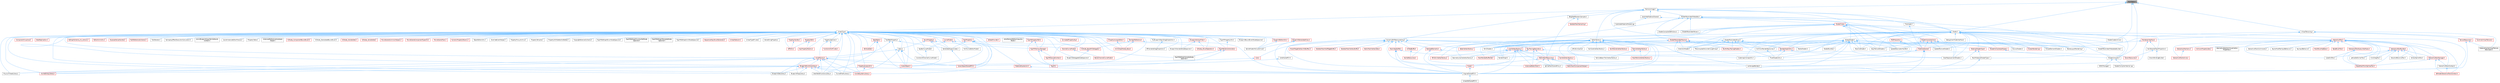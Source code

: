digraph "HashTable.h"
{
 // INTERACTIVE_SVG=YES
 // LATEX_PDF_SIZE
  bgcolor="transparent";
  edge [fontname=Helvetica,fontsize=10,labelfontname=Helvetica,labelfontsize=10];
  node [fontname=Helvetica,fontsize=10,shape=box,height=0.2,width=0.4];
  Node1 [id="Node000001",label="HashTable.h",height=0.2,width=0.4,color="gray40", fillcolor="grey60", style="filled", fontcolor="black",tooltip=" "];
  Node1 -> Node2 [id="edge1_Node000001_Node000002",dir="back",color="steelblue1",style="solid",tooltip=" "];
  Node2 [id="Node000002",label="MemoryImage.h",height=0.2,width=0.4,color="grey40", fillcolor="white", style="filled",URL="$d1/df7/MemoryImage_8h.html",tooltip=" "];
  Node2 -> Node3 [id="edge2_Node000002_Node000003",dir="back",color="steelblue1",style="solid",tooltip=" "];
  Node3 [id="Node000003",label="DynamicRHIResourceArray.h",height=0.2,width=0.4,color="grey40", fillcolor="white", style="filled",URL="$d7/d60/DynamicRHIResourceArray_8h.html",tooltip=" "];
  Node3 -> Node4 [id="edge3_Node000003_Node000004",dir="back",color="steelblue1",style="solid",tooltip=" "];
  Node4 [id="Node000004",label="BatchedElements.h",height=0.2,width=0.4,color="red", fillcolor="#FFF0F0", style="filled",URL="$d5/dde/BatchedElements_8h.html",tooltip=" "];
  Node4 -> Node6 [id="edge4_Node000004_Node000006",dir="back",color="steelblue1",style="solid",tooltip=" "];
  Node6 [id="Node000006",label="CubemapUnwrapUtils.h",height=0.2,width=0.4,color="grey40", fillcolor="white", style="filled",URL="$dd/d68/CubemapUnwrapUtils_8h.html",tooltip=" "];
  Node4 -> Node9 [id="edge5_Node000004_Node000009",dir="back",color="steelblue1",style="solid",tooltip=" "];
  Node9 [id="Node000009",label="EngineSharedPCH.h",height=0.2,width=0.4,color="grey40", fillcolor="white", style="filled",URL="$dc/dbb/EngineSharedPCH_8h.html",tooltip=" "];
  Node9 -> Node10 [id="edge6_Node000009_Node000010",dir="back",color="steelblue1",style="solid",tooltip=" "];
  Node10 [id="Node000010",label="UnrealEdSharedPCH.h",height=0.2,width=0.4,color="grey40", fillcolor="white", style="filled",URL="$d1/de6/UnrealEdSharedPCH_8h.html",tooltip=" "];
  Node3 -> Node164 [id="edge7_Node000003_Node000164",dir="back",color="steelblue1",style="solid",tooltip=" "];
  Node164 [id="Node000164",label="Core.h",height=0.2,width=0.4,color="red", fillcolor="#FFF0F0", style="filled",URL="$d6/dd7/Core_8h.html",tooltip=" "];
  Node164 -> Node165 [id="edge8_Node000164_Node000165",dir="back",color="steelblue1",style="solid",tooltip=" "];
  Node165 [id="Node000165",label="CoreUObject.h",height=0.2,width=0.4,color="red", fillcolor="#FFF0F0", style="filled",URL="$d0/ded/CoreUObject_8h.html",tooltip=" "];
  Node3 -> Node170 [id="edge9_Node000003_Node000170",dir="back",color="steelblue1",style="solid",tooltip=" "];
  Node170 [id="Node000170",label="CoreSharedPCH.h",height=0.2,width=0.4,color="grey40", fillcolor="white", style="filled",URL="$d8/de5/CoreSharedPCH_8h.html",tooltip=" "];
  Node170 -> Node171 [id="edge10_Node000170_Node000171",dir="back",color="steelblue1",style="solid",tooltip=" "];
  Node171 [id="Node000171",label="CoreUObjectSharedPCH.h",height=0.2,width=0.4,color="red", fillcolor="#FFF0F0", style="filled",URL="$de/d2f/CoreUObjectSharedPCH_8h.html",tooltip=" "];
  Node3 -> Node148 [id="edge11_Node000003_Node000148",dir="back",color="steelblue1",style="solid",tooltip=" "];
  Node148 [id="Node000148",label="Model.h",height=0.2,width=0.4,color="red", fillcolor="#FFF0F0", style="filled",URL="$dd/d63/Public_2Model_8h.html",tooltip=" "];
  Node148 -> Node9 [id="edge12_Node000148_Node000009",dir="back",color="steelblue1",style="solid",tooltip=" "];
  Node3 -> Node173 [id="edge13_Node000003_Node000173",dir="back",color="steelblue1",style="solid",tooltip=" "];
  Node173 [id="Node000173",label="MorphTargetVertexInfoBuffers.h",height=0.2,width=0.4,color="red", fillcolor="#FFF0F0", style="filled",URL="$d5/d15/MorphTargetVertexInfoBuffers_8h.html",tooltip=" "];
  Node3 -> Node179 [id="edge14_Node000003_Node000179",dir="back",color="steelblue1",style="solid",tooltip=" "];
  Node179 [id="Node000179",label="PrecomputedVolumetricLightmap.h",height=0.2,width=0.4,color="grey40", fillcolor="white", style="filled",URL="$d8/d75/PrecomputedVolumetricLightmap_8h.html",tooltip=" "];
  Node3 -> Node180 [id="edge15_Node000003_Node000180",dir="back",color="steelblue1",style="solid",tooltip=" "];
  Node180 [id="Node000180",label="RawIndexBuffer.h",height=0.2,width=0.4,color="red", fillcolor="#FFF0F0", style="filled",URL="$d2/d1c/RawIndexBuffer_8h.html",tooltip=" "];
  Node180 -> Node9 [id="edge16_Node000180_Node000009",dir="back",color="steelblue1",style="solid",tooltip=" "];
  Node180 -> Node148 [id="edge17_Node000180_Node000148",dir="back",color="steelblue1",style="solid",tooltip=" "];
  Node180 -> Node62 [id="edge18_Node000180_Node000062",dir="back",color="steelblue1",style="solid",tooltip=" "];
  Node62 [id="Node000062",label="StaticMeshResources.h",height=0.2,width=0.4,color="red", fillcolor="#FFF0F0", style="filled",URL="$d0/db7/StaticMeshResources_8h.html",tooltip=" "];
  Node62 -> Node42 [id="edge19_Node000062_Node000042",dir="back",color="steelblue1",style="solid",tooltip=" "];
  Node42 [id="Node000042",label="InstancedStaticMesh.h",height=0.2,width=0.4,color="red", fillcolor="#FFF0F0", style="filled",URL="$dd/d89/InstancedStaticMesh_8h.html",tooltip=" "];
  Node62 -> Node40 [id="edge20_Node000062_Node000040",dir="back",color="steelblue1",style="solid",tooltip=" "];
  Node40 [id="Node000040",label="LandscapeRender.h",height=0.2,width=0.4,color="grey40", fillcolor="white", style="filled",URL="$df/d67/LandscapeRender_8h.html",tooltip=" "];
  Node62 -> Node148 [id="edge21_Node000062_Node000148",dir="back",color="steelblue1",style="solid",tooltip=" "];
  Node62 -> Node53 [id="edge22_Node000062_Node000053",dir="back",color="steelblue1",style="solid",tooltip=" "];
  Node53 [id="Node000053",label="SplineMeshSceneProxy.h",height=0.2,width=0.4,color="grey40", fillcolor="white", style="filled",URL="$dd/dcb/SplineMeshSceneProxy_8h.html",tooltip=" "];
  Node62 -> Node52 [id="edge23_Node000062_Node000052",dir="back",color="steelblue1",style="solid",tooltip=" "];
  Node52 [id="Node000052",label="StaticMeshComponentHelper.h",height=0.2,width=0.4,color="red", fillcolor="#FFF0F0", style="filled",URL="$dc/dc1/StaticMeshComponentHelper_8h.html",tooltip=" "];
  Node3 -> Node191 [id="edge24_Node000003_Node000191",dir="back",color="steelblue1",style="solid",tooltip=" "];
  Node191 [id="Node000191",label="RayTracingGeometry.h",height=0.2,width=0.4,color="red", fillcolor="#FFF0F0", style="filled",URL="$d6/d83/RayTracingGeometry_8h.html",tooltip=" "];
  Node191 -> Node192 [id="edge25_Node000191_Node000192",dir="back",color="steelblue1",style="solid",tooltip=" "];
  Node192 [id="Node000192",label="GroomResources.h",height=0.2,width=0.4,color="red", fillcolor="#FFF0F0", style="filled",URL="$d0/d70/GroomResources_8h.html",tooltip=" "];
  Node191 -> Node42 [id="edge26_Node000191_Node000042",dir="back",color="steelblue1",style="solid",tooltip=" "];
  Node191 -> Node79 [id="edge27_Node000191_Node000079",dir="back",color="steelblue1",style="solid",tooltip=" "];
  Node79 [id="Node000079",label="MeshRenderBufferSet.h",height=0.2,width=0.4,color="red", fillcolor="#FFF0F0", style="filled",URL="$de/dc2/MeshRenderBufferSet_8h.html",tooltip=" "];
  Node191 -> Node62 [id="edge28_Node000191_Node000062",dir="back",color="steelblue1",style="solid",tooltip=" "];
  Node3 -> Node201 [id="edge29_Node000003_Node000201",dir="back",color="steelblue1",style="solid",tooltip=" "];
  Node201 [id="Node000201",label="SkeletalMeshHalfEdgeBuffer.h",height=0.2,width=0.4,color="red", fillcolor="#FFF0F0", style="filled",URL="$d8/df4/SkeletalMeshHalfEdgeBuffer_8h.html",tooltip=" "];
  Node3 -> Node202 [id="edge30_Node000003_Node000202",dir="back",color="steelblue1",style="solid",tooltip=" "];
  Node202 [id="Node000202",label="SkeletalMeshVertexBuffer.h",height=0.2,width=0.4,color="red", fillcolor="#FFF0F0", style="filled",URL="$d1/d09/SkeletalMeshVertexBuffer_8h.html",tooltip=" "];
  Node3 -> Node62 [id="edge31_Node000003_Node000062",dir="back",color="steelblue1",style="solid",tooltip=" "];
  Node3 -> Node205 [id="edge32_Node000003_Node000205",dir="back",color="steelblue1",style="solid",tooltip=" "];
  Node205 [id="Node000205",label="StaticMeshVertexData.h",height=0.2,width=0.4,color="red", fillcolor="#FFF0F0", style="filled",URL="$d0/d60/StaticMeshVertexData_8h.html",tooltip=" "];
  Node3 -> Node214 [id="edge33_Node000003_Node000214",dir="back",color="steelblue1",style="solid",tooltip=" "];
  Node214 [id="Node000214",label="UnifiedBuffer.h",height=0.2,width=0.4,color="red", fillcolor="#FFF0F0", style="filled",URL="$d3/d39/UnifiedBuffer_8h.html",tooltip=" "];
  Node214 -> Node49 [id="edge34_Node000214_Node000049",dir="back",color="steelblue1",style="solid",tooltip=" "];
  Node49 [id="Node000049",label="NaniteResources.h",height=0.2,width=0.4,color="red", fillcolor="#FFF0F0", style="filled",URL="$d7/d8b/NaniteResources_8h.html",tooltip=" "];
  Node3 -> Node215 [id="edge35_Node000003_Node000215",dir="back",color="steelblue1",style="solid",tooltip=" "];
  Node215 [id="Node000215",label="WaterVertexFactory.h",height=0.2,width=0.4,color="red", fillcolor="#FFF0F0", style="filled",URL="$da/da0/WaterVertexFactory_8h.html",tooltip=" "];
  Node2 -> Node216 [id="edge36_Node000002_Node000216",dir="back",color="steelblue1",style="solid",tooltip=" "];
  Node216 [id="Node000216",label="GlobalShader.h",height=0.2,width=0.4,color="grey40", fillcolor="white", style="filled",URL="$db/de3/GlobalShader_8h.html",tooltip=" "];
  Node216 -> Node217 [id="edge37_Node000216_Node000217",dir="back",color="steelblue1",style="solid",tooltip=" "];
  Node217 [id="Node000217",label="BinkShaders.h",height=0.2,width=0.4,color="grey40", fillcolor="white", style="filled",URL="$d8/d97/BinkShaders_8h.html",tooltip=" "];
  Node216 -> Node218 [id="edge38_Node000216_Node000218",dir="back",color="steelblue1",style="solid",tooltip=" "];
  Node218 [id="Node000218",label="BuiltInRayTracingShaders.h",height=0.2,width=0.4,color="red", fillcolor="#FFF0F0", style="filled",URL="$d4/d9b/BuiltInRayTracingShaders_8h.html",tooltip=" "];
  Node216 -> Node220 [id="edge39_Node000216_Node000220",dir="back",color="steelblue1",style="solid",tooltip=" "];
  Node220 [id="Node000220",label="ClearReplacementShaders.h",height=0.2,width=0.4,color="grey40", fillcolor="white", style="filled",URL="$d9/d4e/ClearReplacementShaders_8h.html",tooltip=" "];
  Node216 -> Node221 [id="edge40_Node000216_Node000221",dir="back",color="steelblue1",style="solid",tooltip=" "];
  Node221 [id="Node000221",label="CommonRenderResources.h",height=0.2,width=0.4,color="grey40", fillcolor="white", style="filled",URL="$d3/d27/CommonRenderResources_8h.html",tooltip=" "];
  Node221 -> Node222 [id="edge41_Node000221_Node000222",dir="back",color="steelblue1",style="solid",tooltip=" "];
  Node222 [id="Node000222",label="PixelShaderUtils.h",height=0.2,width=0.4,color="grey40", fillcolor="white", style="filled",URL="$d1/dc7/PixelShaderUtils_8h.html",tooltip=" "];
  Node216 -> Node223 [id="edge42_Node000216_Node000223",dir="back",color="steelblue1",style="solid",tooltip=" "];
  Node223 [id="Node000223",label="CopyTextureShaders.h",height=0.2,width=0.4,color="grey40", fillcolor="white", style="filled",URL="$dc/d7f/CopyTextureShaders_8h.html",tooltip=" "];
  Node216 -> Node6 [id="edge43_Node000216_Node000006",dir="back",color="steelblue1",style="solid",tooltip=" "];
  Node216 -> Node9 [id="edge44_Node000216_Node000009",dir="back",color="steelblue1",style="solid",tooltip=" "];
  Node216 -> Node224 [id="edge45_Node000216_Node000224",dir="back",color="steelblue1",style="solid",tooltip=" "];
  Node224 [id="Node000224",label="MaterialShaderType.h",height=0.2,width=0.4,color="red", fillcolor="#FFF0F0", style="filled",URL="$d9/d8e/MaterialShaderType_8h.html",tooltip=" "];
  Node224 -> Node9 [id="edge46_Node000224_Node000009",dir="back",color="steelblue1",style="solid",tooltip=" "];
  Node224 -> Node225 [id="edge47_Node000224_Node000225",dir="back",color="steelblue1",style="solid",tooltip=" "];
  Node225 [id="Node000225",label="MeshMaterialShaderType.h",height=0.2,width=0.4,color="grey40", fillcolor="white", style="filled",URL="$d1/d45/MeshMaterialShaderType_8h.html",tooltip=" "];
  Node225 -> Node9 [id="edge48_Node000225_Node000009",dir="back",color="steelblue1",style="solid",tooltip=" "];
  Node216 -> Node226 [id="edge49_Node000216_Node000226",dir="back",color="steelblue1",style="solid",tooltip=" "];
  Node226 [id="Node000226",label="MediaShaders.h",height=0.2,width=0.4,color="grey40", fillcolor="white", style="filled",URL="$de/dcb/MediaShaders_8h.html",tooltip=" "];
  Node216 -> Node227 [id="edge50_Node000216_Node000227",dir="back",color="steelblue1",style="solid",tooltip=" "];
  Node227 [id="Node000227",label="OculusShaders.h",height=0.2,width=0.4,color="grey40", fillcolor="white", style="filled",URL="$d5/d66/OculusShaders_8h.html",tooltip=" "];
  Node216 -> Node228 [id="edge51_Node000216_Node000228",dir="back",color="steelblue1",style="solid",tooltip=" "];
  Node228 [id="Node000228",label="OneColorShader.h",height=0.2,width=0.4,color="grey40", fillcolor="white", style="filled",URL="$dc/d2c/OneColorShader_8h.html",tooltip=" "];
  Node216 -> Node222 [id="edge52_Node000216_Node000222",dir="back",color="steelblue1",style="solid",tooltip=" "];
  Node216 -> Node179 [id="edge53_Node000216_Node000179",dir="back",color="steelblue1",style="solid",tooltip=" "];
  Node216 -> Node229 [id="edge54_Node000216_Node000229",dir="back",color="steelblue1",style="solid",tooltip=" "];
  Node229 [id="Node000229",label="ResolveShader.h",height=0.2,width=0.4,color="grey40", fillcolor="white", style="filled",URL="$d0/d1c/ResolveShader_8h.html",tooltip=" "];
  Node216 -> Node230 [id="edge55_Node000216_Node000230",dir="back",color="steelblue1",style="solid",tooltip=" "];
  Node230 [id="Node000230",label="ScreenRendering.h",height=0.2,width=0.4,color="red", fillcolor="#FFF0F0", style="filled",URL="$d8/d7a/ScreenRendering_8h.html",tooltip=" "];
  Node216 -> Node232 [id="edge56_Node000216_Node000232",dir="back",color="steelblue1",style="solid",tooltip=" "];
  Node232 [id="Node000232",label="ShaderBundles.h",height=0.2,width=0.4,color="grey40", fillcolor="white", style="filled",URL="$d9/d8b/ShaderBundles_8h.html",tooltip=" "];
  Node216 -> Node233 [id="edge57_Node000216_Node000233",dir="back",color="steelblue1",style="solid",tooltip=" "];
  Node233 [id="Node000233",label="SimpleElementShaders.h",height=0.2,width=0.4,color="grey40", fillcolor="white", style="filled",URL="$d3/df4/SimpleElementShaders_8h.html",tooltip=" "];
  Node216 -> Node234 [id="edge58_Node000216_Node000234",dir="back",color="steelblue1",style="solid",tooltip=" "];
  Node234 [id="Node000234",label="StereoLayerRendering.h",height=0.2,width=0.4,color="grey40", fillcolor="white", style="filled",URL="$d9/dee/StereoLayerRendering_8h.html",tooltip=" "];
  Node216 -> Node235 [id="edge59_Node000216_Node000235",dir="back",color="steelblue1",style="solid",tooltip=" "];
  Node235 [id="Node000235",label="UpdateDescriptorHandle.h",height=0.2,width=0.4,color="grey40", fillcolor="white", style="filled",URL="$d4/dfc/UpdateDescriptorHandle_8h.html",tooltip=" "];
  Node216 -> Node236 [id="edge60_Node000216_Node000236",dir="back",color="steelblue1",style="solid",tooltip=" "];
  Node236 [id="Node000236",label="UpdateTextureShaders.h",height=0.2,width=0.4,color="grey40", fillcolor="white", style="filled",URL="$d6/d1e/UpdateTextureShaders_8h.html",tooltip=" "];
  Node2 -> Node237 [id="edge61_Node000002_Node000237",dir="back",color="steelblue1",style="solid",tooltip=" "];
  Node237 [id="Node000237",label="Preshader.h",height=0.2,width=0.4,color="grey40", fillcolor="white", style="filled",URL="$d3/d3d/Preshader_8h.html",tooltip=" "];
  Node237 -> Node238 [id="edge62_Node000237_Node000238",dir="back",color="steelblue1",style="solid",tooltip=" "];
  Node238 [id="Node000238",label="MaterialShared.h",height=0.2,width=0.4,color="red", fillcolor="#FFF0F0", style="filled",URL="$d7/d0b/MaterialShared_8h.html",tooltip=" "];
  Node238 -> Node9 [id="edge63_Node000238_Node000009",dir="back",color="steelblue1",style="solid",tooltip=" "];
  Node238 -> Node42 [id="edge64_Node000238_Node000042",dir="back",color="steelblue1",style="solid",tooltip=" "];
  Node238 -> Node40 [id="edge65_Node000238_Node000040",dir="back",color="steelblue1",style="solid",tooltip=" "];
  Node2 -> Node246 [id="edge66_Node000002_Node000246",dir="back",color="steelblue1",style="solid",tooltip=" "];
  Node246 [id="Node000246",label="Shader.h",height=0.2,width=0.4,color="grey40", fillcolor="white", style="filled",URL="$d2/dac/Shader_8h.html",tooltip=" "];
  Node246 -> Node217 [id="edge67_Node000246_Node000217",dir="back",color="steelblue1",style="solid",tooltip=" "];
  Node246 -> Node220 [id="edge68_Node000246_Node000220",dir="back",color="steelblue1",style="solid",tooltip=" "];
  Node246 -> Node221 [id="edge69_Node000246_Node000221",dir="back",color="steelblue1",style="solid",tooltip=" "];
  Node246 -> Node223 [id="edge70_Node000246_Node000223",dir="back",color="steelblue1",style="solid",tooltip=" "];
  Node246 -> Node6 [id="edge71_Node000246_Node000006",dir="back",color="steelblue1",style="solid",tooltip=" "];
  Node246 -> Node247 [id="edge72_Node000246_Node000247",dir="back",color="steelblue1",style="solid",tooltip=" "];
  Node247 [id="Node000247",label="DebugViewModeInterface.h",height=0.2,width=0.4,color="grey40", fillcolor="white", style="filled",URL="$d9/dfb/DebugViewModeInterface_8h.html",tooltip=" "];
  Node246 -> Node9 [id="edge73_Node000246_Node000009",dir="back",color="steelblue1",style="solid",tooltip=" "];
  Node246 -> Node216 [id="edge74_Node000246_Node000216",dir="back",color="steelblue1",style="solid",tooltip=" "];
  Node246 -> Node248 [id="edge75_Node000246_Node000248",dir="back",color="steelblue1",style="solid",tooltip=" "];
  Node248 [id="Node000248",label="HairStrandsMeshProjection.h",height=0.2,width=0.4,color="grey40", fillcolor="white", style="filled",URL="$d9/d55/HairStrandsMeshProjection_8h.html",tooltip=" "];
  Node248 -> Node154 [id="edge76_Node000248_Node000154",dir="back",color="steelblue1",style="solid",tooltip=" "];
  Node154 [id="Node000154",label="GroomBindingBuilder.h",height=0.2,width=0.4,color="grey40", fillcolor="white", style="filled",URL="$d2/d2f/GroomBindingBuilder_8h.html",tooltip=" "];
  Node248 -> Node192 [id="edge77_Node000248_Node000192",dir="back",color="steelblue1",style="solid",tooltip=" "];
  Node246 -> Node249 [id="edge78_Node000246_Node000249",dir="back",color="steelblue1",style="solid",tooltip=" "];
  Node249 [id="Node000249",label="InteractiveTool.h",height=0.2,width=0.4,color="red", fillcolor="#FFF0F0", style="filled",URL="$d5/d55/InteractiveTool_8h.html",tooltip=" "];
  Node249 -> Node250 [id="edge79_Node000249_Node000250",dir="back",color="steelblue1",style="solid",tooltip=" "];
  Node250 [id="Node000250",label="BaseBrushTool.h",height=0.2,width=0.4,color="red", fillcolor="#FFF0F0", style="filled",URL="$d9/d0b/BaseBrushTool_8h.html",tooltip=" "];
  Node249 -> Node108 [id="edge80_Node000249_Node000108",dir="back",color="steelblue1",style="solid",tooltip=" "];
  Node108 [id="Node000108",label="BaseMeshFromSplinesTool.h",height=0.2,width=0.4,color="red", fillcolor="#FFF0F0", style="filled",URL="$da/d31/BaseMeshFromSplinesTool_8h.html",tooltip=" "];
  Node249 -> Node254 [id="edge81_Node000249_Node000254",dir="back",color="steelblue1",style="solid",tooltip=" "];
  Node254 [id="Node000254",label="ClickDragTool.h",height=0.2,width=0.4,color="grey40", fillcolor="white", style="filled",URL="$da/d12/ClickDragTool_8h.html",tooltip=" "];
  Node249 -> Node255 [id="edge82_Node000249_Node000255",dir="back",color="steelblue1",style="solid",tooltip=" "];
  Node255 [id="Node000255",label="CollisionPropertySets.h",height=0.2,width=0.4,color="red", fillcolor="#FFF0F0", style="filled",URL="$df/dda/CollisionPropertySets_8h.html",tooltip=" "];
  Node249 -> Node259 [id="edge83_Node000249_Node000259",dir="back",color="steelblue1",style="solid",tooltip=" "];
  Node259 [id="Node000259",label="CubeGridTool.h",height=0.2,width=0.4,color="grey40", fillcolor="white", style="filled",URL="$d3/d38/CubeGridTool_8h.html",tooltip=" "];
  Node249 -> Node115 [id="edge84_Node000249_Node000115",dir="back",color="steelblue1",style="solid",tooltip=" "];
  Node115 [id="Node000115",label="DrawAndRevolveTool.h",height=0.2,width=0.4,color="grey40", fillcolor="white", style="filled",URL="$d8/d06/DrawAndRevolveTool_8h.html",tooltip=" "];
  Node249 -> Node260 [id="edge85_Node000249_Node000260",dir="back",color="steelblue1",style="solid",tooltip=" "];
  Node260 [id="Node000260",label="EdModeInteractiveToolsContext.h",height=0.2,width=0.4,color="red", fillcolor="#FFF0F0", style="filled",URL="$d7/da4/EdModeInteractiveToolsContext_8h.html",tooltip=" "];
  Node249 -> Node117 [id="edge86_Node000249_Node000117",dir="back",color="steelblue1",style="solid",tooltip=" "];
  Node117 [id="Node000117",label="ExtractSplineTool.h",height=0.2,width=0.4,color="grey40", fillcolor="white", style="filled",URL="$d3/d4d/ExtractSplineTool_8h.html",tooltip=" "];
  Node249 -> Node261 [id="edge87_Node000249_Node000261",dir="back",color="steelblue1",style="solid",tooltip=" "];
  Node261 [id="Node000261",label="GeometrySelectionVisualization\lProperties.h",height=0.2,width=0.4,color="grey40", fillcolor="white", style="filled",URL="$d0/d90/GeometrySelectionVisualizationProperties_8h.html",tooltip=" "];
  Node249 -> Node262 [id="edge88_Node000249_Node000262",dir="back",color="steelblue1",style="solid",tooltip=" "];
  Node262 [id="Node000262",label="InteractionMechanic.h",height=0.2,width=0.4,color="red", fillcolor="#FFF0F0", style="filled",URL="$df/d30/InteractionMechanic_8h.html",tooltip=" "];
  Node262 -> Node269 [id="edge89_Node000262_Node000269",dir="back",color="steelblue1",style="solid",tooltip=" "];
  Node269 [id="Node000269",label="InteractiveToolActivity.h",height=0.2,width=0.4,color="red", fillcolor="#FFF0F0", style="filled",URL="$da/de4/InteractiveToolActivity_8h.html",tooltip=" "];
  Node249 -> Node269 [id="edge90_Node000249_Node000269",dir="back",color="steelblue1",style="solid",tooltip=" "];
  Node249 -> Node285 [id="edge91_Node000249_Node000285",dir="back",color="steelblue1",style="solid",tooltip=" "];
  Node285 [id="Node000285",label="InteractiveToolBuilder.h",height=0.2,width=0.4,color="red", fillcolor="#FFF0F0", style="filled",URL="$d1/d03/InteractiveToolBuilder_8h.html",tooltip=" "];
  Node285 -> Node108 [id="edge92_Node000285_Node000108",dir="back",color="steelblue1",style="solid",tooltip=" "];
  Node285 -> Node254 [id="edge93_Node000285_Node000254",dir="back",color="steelblue1",style="solid",tooltip=" "];
  Node285 -> Node259 [id="edge94_Node000285_Node000259",dir="back",color="steelblue1",style="solid",tooltip=" "];
  Node285 -> Node115 [id="edge95_Node000285_Node000115",dir="back",color="steelblue1",style="solid",tooltip=" "];
  Node285 -> Node117 [id="edge96_Node000285_Node000117",dir="back",color="steelblue1",style="solid",tooltip=" "];
  Node285 -> Node292 [id="edge97_Node000285_Node000292",dir="back",color="steelblue1",style="solid",tooltip=" "];
  Node292 [id="Node000292",label="InteractiveToolManager.h",height=0.2,width=0.4,color="red", fillcolor="#FFF0F0", style="filled",URL="$d0/d23/InteractiveToolManager_8h.html",tooltip=" "];
  Node292 -> Node108 [id="edge98_Node000292_Node000108",dir="back",color="steelblue1",style="solid",tooltip=" "];
  Node292 -> Node260 [id="edge99_Node000292_Node000260",dir="back",color="steelblue1",style="solid",tooltip=" "];
  Node292 -> Node293 [id="edge100_Node000292_Node000293",dir="back",color="steelblue1",style="solid",tooltip=" "];
  Node293 [id="Node000293",label="InteractiveToolsContext.h",height=0.2,width=0.4,color="grey40", fillcolor="white", style="filled",URL="$d2/dfe/InteractiveToolsContext_8h.html",tooltip=" "];
  Node293 -> Node260 [id="edge101_Node000293_Node000260",dir="back",color="steelblue1",style="solid",tooltip=" "];
  Node285 -> Node318 [id="edge102_Node000285_Node000318",dir="back",color="steelblue1",style="solid",tooltip=" "];
  Node318 [id="Node000318",label="LatticeDeformerTool.h",height=0.2,width=0.4,color="grey40", fillcolor="white", style="filled",URL="$db/d83/LatticeDeformerTool_8h.html",tooltip=" "];
  Node249 -> Node292 [id="edge103_Node000249_Node000292",dir="back",color="steelblue1",style="solid",tooltip=" "];
  Node249 -> Node341 [id="edge104_Node000249_Node000341",dir="back",color="steelblue1",style="solid",tooltip=" "];
  Node341 [id="Node000341",label="InteractiveToolQueryInterfaces.h",height=0.2,width=0.4,color="red", fillcolor="#FFF0F0", style="filled",URL="$d9/d32/InteractiveToolQueryInterfaces_8h.html",tooltip=" "];
  Node341 -> Node108 [id="edge105_Node000341_Node000108",dir="back",color="steelblue1",style="solid",tooltip=" "];
  Node341 -> Node259 [id="edge106_Node000341_Node000259",dir="back",color="steelblue1",style="solid",tooltip=" "];
  Node249 -> Node345 [id="edge107_Node000249_Node000345",dir="back",color="steelblue1",style="solid",tooltip=" "];
  Node345 [id="Node000345",label="InteractiveToolsCommands.h",height=0.2,width=0.4,color="grey40", fillcolor="white", style="filled",URL="$d5/d5e/InteractiveToolsCommands_8h.html",tooltip=" "];
  Node249 -> Node293 [id="edge108_Node000249_Node000293",dir="back",color="steelblue1",style="solid",tooltip=" "];
  Node249 -> Node346 [id="edge109_Node000249_Node000346",dir="back",color="steelblue1",style="solid",tooltip=" "];
  Node346 [id="Node000346",label="KeyAsModifierInputBehavior.h",height=0.2,width=0.4,color="grey40", fillcolor="white", style="filled",URL="$dc/d35/KeyAsModifierInputBehavior_8h.html",tooltip=" "];
  Node249 -> Node347 [id="edge110_Node000249_Node000347",dir="back",color="steelblue1",style="solid",tooltip=" "];
  Node347 [id="Node000347",label="KeyInputBehavior.h",height=0.2,width=0.4,color="grey40", fillcolor="white", style="filled",URL="$d2/dab/KeyInputBehavior_8h.html",tooltip=" "];
  Node249 -> Node318 [id="edge111_Node000249_Node000318",dir="back",color="steelblue1",style="solid",tooltip=" "];
  Node249 -> Node348 [id="edge112_Node000249_Node000348",dir="back",color="steelblue1",style="solid",tooltip=" "];
  Node348 [id="Node000348",label="MeshBrushOpBase.h",height=0.2,width=0.4,color="red", fillcolor="#FFF0F0", style="filled",URL="$d7/dea/MeshBrushOpBase_8h.html",tooltip=" "];
  Node246 -> Node224 [id="edge113_Node000246_Node000224",dir="back",color="steelblue1",style="solid",tooltip=" "];
  Node246 -> Node238 [id="edge114_Node000246_Node000238",dir="back",color="steelblue1",style="solid",tooltip=" "];
  Node246 -> Node225 [id="edge115_Node000246_Node000225",dir="back",color="steelblue1",style="solid",tooltip=" "];
  Node246 -> Node227 [id="edge116_Node000246_Node000227",dir="back",color="steelblue1",style="solid",tooltip=" "];
  Node246 -> Node228 [id="edge117_Node000246_Node000228",dir="back",color="steelblue1",style="solid",tooltip=" "];
  Node246 -> Node374 [id="edge118_Node000246_Node000374",dir="back",color="steelblue1",style="solid",tooltip=" "];
  Node374 [id="Node000374",label="PSOPrecache.h",height=0.2,width=0.4,color="red", fillcolor="#FFF0F0", style="filled",URL="$d5/d11/PSOPrecache_8h.html",tooltip=" "];
  Node374 -> Node238 [id="edge119_Node000374_Node000238",dir="back",color="steelblue1",style="solid",tooltip=" "];
  Node374 -> Node52 [id="edge120_Node000374_Node000052",dir="back",color="steelblue1",style="solid",tooltip=" "];
  Node246 -> Node222 [id="edge121_Node000246_Node000222",dir="back",color="steelblue1",style="solid",tooltip=" "];
  Node246 -> Node488 [id="edge122_Node000246_Node000488",dir="back",color="steelblue1",style="solid",tooltip=" "];
  Node488 [id="Node000488",label="RenderGraphUtils.h",height=0.2,width=0.4,color="red", fillcolor="#FFF0F0", style="filled",URL="$d6/d45/RenderGraphUtils_8h.html",tooltip=" "];
  Node488 -> Node220 [id="edge123_Node000488_Node000220",dir="back",color="steelblue1",style="solid",tooltip=" "];
  Node488 -> Node222 [id="edge124_Node000488_Node000222",dir="back",color="steelblue1",style="solid",tooltip=" "];
  Node488 -> Node508 [id="edge125_Node000488_Node000508",dir="back",color="steelblue1",style="solid",tooltip=" "];
  Node508 [id="Node000508",label="RenderGraph.h",height=0.2,width=0.4,color="grey40", fillcolor="white", style="filled",URL="$d7/dd9/RenderGraph_8h.html",tooltip=" "];
  Node246 -> Node229 [id="edge126_Node000246_Node000229",dir="back",color="steelblue1",style="solid",tooltip=" "];
  Node246 -> Node230 [id="edge127_Node000246_Node000230",dir="back",color="steelblue1",style="solid",tooltip=" "];
  Node246 -> Node509 [id="edge128_Node000246_Node000509",dir="back",color="steelblue1",style="solid",tooltip=" "];
  Node509 [id="Node000509",label="ShaderCodeArchive.h",height=0.2,width=0.4,color="grey40", fillcolor="white", style="filled",URL="$d4/dfd/ShaderCodeArchive_8h.html",tooltip=" "];
  Node246 -> Node510 [id="edge129_Node000246_Node000510",dir="back",color="steelblue1",style="solid",tooltip=" "];
  Node510 [id="Node000510",label="ShaderCompiler.h",height=0.2,width=0.4,color="grey40", fillcolor="white", style="filled",URL="$d4/de9/ShaderCompiler_8h.html",tooltip=" "];
  Node510 -> Node511 [id="edge130_Node000510_Node000511",dir="back",color="steelblue1",style="solid",tooltip=" "];
  Node511 [id="Node000511",label="ODSCManager.h",height=0.2,width=0.4,color="grey40", fillcolor="white", style="filled",URL="$d9/d08/ODSCManager_8h.html",tooltip=" "];
  Node510 -> Node512 [id="edge131_Node000510_Node000512",dir="back",color="steelblue1",style="solid",tooltip=" "];
  Node512 [id="Node000512",label="ShaderCompilerInternal.cpp",height=0.2,width=0.4,color="grey40", fillcolor="white", style="filled",URL="$db/dce/ShaderCompilerInternal_8cpp.html",tooltip=" "];
  Node246 -> Node513 [id="edge132_Node000246_Node000513",dir="back",color="steelblue1",style="solid",tooltip=" "];
  Node513 [id="Node000513",label="ShaderCompilerJobTypes.h",height=0.2,width=0.4,color="red", fillcolor="#FFF0F0", style="filled",URL="$d4/df1/ShaderCompilerJobTypes_8h.html",tooltip=" "];
  Node513 -> Node510 [id="edge133_Node000513_Node000510",dir="back",color="steelblue1",style="solid",tooltip=" "];
  Node246 -> Node516 [id="edge134_Node000246_Node000516",dir="back",color="steelblue1",style="solid",tooltip=" "];
  Node516 [id="Node000516",label="ShaderParameterStruct.h",height=0.2,width=0.4,color="grey40", fillcolor="white", style="filled",URL="$dc/d10/ShaderParameterStruct_8h.html",tooltip=" "];
  Node516 -> Node217 [id="edge135_Node000516_Node000217",dir="back",color="steelblue1",style="solid",tooltip=" "];
  Node516 -> Node218 [id="edge136_Node000516_Node000218",dir="back",color="steelblue1",style="solid",tooltip=" "];
  Node516 -> Node221 [id="edge137_Node000516_Node000221",dir="back",color="steelblue1",style="solid",tooltip=" "];
  Node516 -> Node226 [id="edge138_Node000516_Node000226",dir="back",color="steelblue1",style="solid",tooltip=" "];
  Node516 -> Node228 [id="edge139_Node000516_Node000228",dir="back",color="steelblue1",style="solid",tooltip=" "];
  Node516 -> Node222 [id="edge140_Node000516_Node000222",dir="back",color="steelblue1",style="solid",tooltip=" "];
  Node516 -> Node179 [id="edge141_Node000516_Node000179",dir="back",color="steelblue1",style="solid",tooltip=" "];
  Node516 -> Node508 [id="edge142_Node000516_Node000508",dir="back",color="steelblue1",style="solid",tooltip=" "];
  Node516 -> Node488 [id="edge143_Node000516_Node000488",dir="back",color="steelblue1",style="solid",tooltip=" "];
  Node246 -> Node233 [id="edge144_Node000246_Node000233",dir="back",color="steelblue1",style="solid",tooltip=" "];
  Node246 -> Node234 [id="edge145_Node000246_Node000234",dir="back",color="steelblue1",style="solid",tooltip=" "];
  Node246 -> Node235 [id="edge146_Node000246_Node000235",dir="back",color="steelblue1",style="solid",tooltip=" "];
  Node246 -> Node236 [id="edge147_Node000246_Node000236",dir="back",color="steelblue1",style="solid",tooltip=" "];
  Node246 -> Node517 [id="edge148_Node000246_Node000517",dir="back",color="steelblue1",style="solid",tooltip=" "];
  Node517 [id="Node000517",label="VertexFactory.h",height=0.2,width=0.4,color="grey40", fillcolor="white", style="filled",URL="$d8/dc4/VertexFactory_8h.html",tooltip=" "];
  Node517 -> Node9 [id="edge149_Node000517_Node000009",dir="back",color="steelblue1",style="solid",tooltip=" "];
  Node517 -> Node518 [id="edge150_Node000517_Node000518",dir="back",color="steelblue1",style="solid",tooltip=" "];
  Node518 [id="Node000518",label="GPUSkinCache.h",height=0.2,width=0.4,color="grey40", fillcolor="white", style="filled",URL="$d0/d2d/GPUSkinCache_8h.html",tooltip=" "];
  Node517 -> Node470 [id="edge151_Node000517_Node000470",dir="back",color="steelblue1",style="solid",tooltip=" "];
  Node470 [id="Node000470",label="GPUSkinVertexFactory.h",height=0.2,width=0.4,color="red", fillcolor="#FFF0F0", style="filled",URL="$db/dcc/GPUSkinVertexFactory_8h.html",tooltip=" "];
  Node517 -> Node519 [id="edge152_Node000517_Node000519",dir="back",color="steelblue1",style="solid",tooltip=" "];
  Node519 [id="Node000519",label="GeometryCacheVertexFactory.h",height=0.2,width=0.4,color="grey40", fillcolor="white", style="filled",URL="$d2/d40/GeometryCacheVertexFactory_8h.html",tooltip=" "];
  Node517 -> Node520 [id="edge153_Node000517_Node000520",dir="back",color="steelblue1",style="solid",tooltip=" "];
  Node520 [id="Node000520",label="HairCardsVertexFactory.h",height=0.2,width=0.4,color="grey40", fillcolor="white", style="filled",URL="$de/d8e/HairCardsVertexFactory_8h.html",tooltip=" "];
  Node517 -> Node521 [id="edge154_Node000517_Node000521",dir="back",color="steelblue1",style="solid",tooltip=" "];
  Node521 [id="Node000521",label="HairStrandsVertexFactory.h",height=0.2,width=0.4,color="red", fillcolor="#FFF0F0", style="filled",URL="$d0/d1c/HairStrandsVertexFactory_8h.html",tooltip=" "];
  Node517 -> Node42 [id="edge155_Node000517_Node000042",dir="back",color="steelblue1",style="solid",tooltip=" "];
  Node517 -> Node40 [id="edge156_Node000517_Node000040",dir="back",color="steelblue1",style="solid",tooltip=" "];
  Node517 -> Node523 [id="edge157_Node000517_Node000523",dir="back",color="steelblue1",style="solid",tooltip=" "];
  Node523 [id="Node000523",label="LocalVertexFactory.h",height=0.2,width=0.4,color="red", fillcolor="#FFF0F0", style="filled",URL="$d7/dd9/LocalVertexFactory_8h.html",tooltip=" "];
  Node523 -> Node9 [id="edge158_Node000523_Node000009",dir="back",color="steelblue1",style="solid",tooltip=" "];
  Node523 -> Node470 [id="edge159_Node000523_Node000470",dir="back",color="steelblue1",style="solid",tooltip=" "];
  Node523 -> Node519 [id="edge160_Node000523_Node000519",dir="back",color="steelblue1",style="solid",tooltip=" "];
  Node523 -> Node42 [id="edge161_Node000523_Node000042",dir="back",color="steelblue1",style="solid",tooltip=" "];
  Node523 -> Node79 [id="edge162_Node000523_Node000079",dir="back",color="steelblue1",style="solid",tooltip=" "];
  Node523 -> Node148 [id="edge163_Node000523_Node000148",dir="back",color="steelblue1",style="solid",tooltip=" "];
  Node523 -> Node524 [id="edge164_Node000523_Node000524",dir="back",color="steelblue1",style="solid",tooltip=" "];
  Node524 [id="Node000524",label="NaniteVertexFactory.h",height=0.2,width=0.4,color="red", fillcolor="#FFF0F0", style="filled",URL="$dd/df7/NaniteVertexFactory_8h.html",tooltip=" "];
  Node524 -> Node52 [id="edge165_Node000524_Node000052",dir="back",color="steelblue1",style="solid",tooltip=" "];
  Node523 -> Node53 [id="edge166_Node000523_Node000053",dir="back",color="steelblue1",style="solid",tooltip=" "];
  Node523 -> Node62 [id="edge167_Node000523_Node000062",dir="back",color="steelblue1",style="solid",tooltip=" "];
  Node517 -> Node238 [id="edge168_Node000517_Node000238",dir="back",color="steelblue1",style="solid",tooltip=" "];
  Node517 -> Node48 [id="edge169_Node000517_Node000048",dir="back",color="steelblue1",style="solid",tooltip=" "];
  Node48 [id="Node000048",label="MeshParticleVertexFactory.h",height=0.2,width=0.4,color="red", fillcolor="#FFF0F0", style="filled",URL="$d5/d83/MeshParticleVertexFactory_8h.html",tooltip=" "];
  Node517 -> Node79 [id="edge170_Node000517_Node000079",dir="back",color="steelblue1",style="solid",tooltip=" "];
  Node517 -> Node49 [id="edge171_Node000517_Node000049",dir="back",color="steelblue1",style="solid",tooltip=" "];
  Node517 -> Node524 [id="edge172_Node000517_Node000524",dir="back",color="steelblue1",style="solid",tooltip=" "];
  Node517 -> Node525 [id="edge173_Node000517_Node000525",dir="back",color="steelblue1",style="solid",tooltip=" "];
  Node525 [id="Node000525",label="ParticleBeamTrailVertexFactory.h",height=0.2,width=0.4,color="grey40", fillcolor="white", style="filled",URL="$d1/d6b/ParticleBeamTrailVertexFactory_8h.html",tooltip=" "];
  Node517 -> Node526 [id="edge174_Node000517_Node000526",dir="back",color="steelblue1",style="solid",tooltip=" "];
  Node526 [id="Node000526",label="ParticleVertexFactory.h",height=0.2,width=0.4,color="red", fillcolor="#FFF0F0", style="filled",URL="$dc/de2/ParticleVertexFactory_8h.html",tooltip=" "];
  Node526 -> Node48 [id="edge175_Node000526_Node000048",dir="back",color="steelblue1",style="solid",tooltip=" "];
  Node526 -> Node525 [id="edge176_Node000526_Node000525",dir="back",color="steelblue1",style="solid",tooltip=" "];
  Node517 -> Node513 [id="edge177_Node000517_Node000513",dir="back",color="steelblue1",style="solid",tooltip=" "];
  Node517 -> Node53 [id="edge178_Node000517_Node000053",dir="back",color="steelblue1",style="solid",tooltip=" "];
  Node517 -> Node52 [id="edge179_Node000517_Node000052",dir="back",color="steelblue1",style="solid",tooltip=" "];
  Node517 -> Node215 [id="edge180_Node000517_Node000215",dir="back",color="steelblue1",style="solid",tooltip=" "];
  Node2 -> Node636 [id="edge181_Node000002_Node000636",dir="back",color="steelblue1",style="solid",tooltip=" "];
  Node636 [id="Node000636",label="ShaderParameterMetadata.h",height=0.2,width=0.4,color="grey40", fillcolor="white", style="filled",URL="$d6/df9/ShaderParameterMetadata_8h.html",tooltip=" "];
  Node636 -> Node217 [id="edge182_Node000636_Node000217",dir="back",color="steelblue1",style="solid",tooltip=" "];
  Node636 -> Node246 [id="edge183_Node000636_Node000246",dir="back",color="steelblue1",style="solid",tooltip=" "];
  Node636 -> Node637 [id="edge184_Node000636_Node000637",dir="back",color="steelblue1",style="solid",tooltip=" "];
  Node637 [id="Node000637",label="ShaderCompilerCore.h",height=0.2,width=0.4,color="red", fillcolor="#FFF0F0", style="filled",URL="$d0/d99/ShaderCompilerCore_8h.html",tooltip=" "];
  Node637 -> Node220 [id="edge185_Node000637_Node000220",dir="back",color="steelblue1",style="solid",tooltip=" "];
  Node637 -> Node223 [id="edge186_Node000637_Node000223",dir="back",color="steelblue1",style="solid",tooltip=" "];
  Node637 -> Node238 [id="edge187_Node000637_Node000238",dir="back",color="steelblue1",style="solid",tooltip=" "];
  Node637 -> Node510 [id="edge188_Node000637_Node000510",dir="back",color="steelblue1",style="solid",tooltip=" "];
  Node637 -> Node513 [id="edge189_Node000637_Node000513",dir="back",color="steelblue1",style="solid",tooltip=" "];
  Node637 -> Node235 [id="edge190_Node000637_Node000235",dir="back",color="steelblue1",style="solid",tooltip=" "];
  Node637 -> Node236 [id="edge191_Node000637_Node000236",dir="back",color="steelblue1",style="solid",tooltip=" "];
  Node636 -> Node640 [id="edge192_Node000636_Node000640",dir="back",color="steelblue1",style="solid",tooltip=" "];
  Node640 [id="Node000640",label="ShaderCompilerDefinitions.h",height=0.2,width=0.4,color="grey40", fillcolor="white", style="filled",URL="$d1/dc9/ShaderCompilerDefinitions_8h.html",tooltip=" "];
  Node636 -> Node641 [id="edge193_Node000636_Node000641",dir="back",color="steelblue1",style="solid",tooltip=" "];
  Node641 [id="Node000641",label="ShaderCore.h",height=0.2,width=0.4,color="red", fillcolor="#FFF0F0", style="filled",URL="$d2/dc9/ShaderCore_8h.html",tooltip=" "];
  Node641 -> Node220 [id="edge194_Node000641_Node000220",dir="back",color="steelblue1",style="solid",tooltip=" "];
  Node641 -> Node223 [id="edge195_Node000641_Node000223",dir="back",color="steelblue1",style="solid",tooltip=" "];
  Node641 -> Node9 [id="edge196_Node000641_Node000009",dir="back",color="steelblue1",style="solid",tooltip=" "];
  Node641 -> Node228 [id="edge197_Node000641_Node000228",dir="back",color="steelblue1",style="solid",tooltip=" "];
  Node641 -> Node229 [id="edge198_Node000641_Node000229",dir="back",color="steelblue1",style="solid",tooltip=" "];
  Node641 -> Node246 [id="edge199_Node000641_Node000246",dir="back",color="steelblue1",style="solid",tooltip=" "];
  Node641 -> Node510 [id="edge200_Node000641_Node000510",dir="back",color="steelblue1",style="solid",tooltip=" "];
  Node641 -> Node637 [id="edge201_Node000641_Node000637",dir="back",color="steelblue1",style="solid",tooltip=" "];
  Node641 -> Node640 [id="edge202_Node000641_Node000640",dir="back",color="steelblue1",style="solid",tooltip=" "];
  Node641 -> Node642 [id="edge203_Node000641_Node000642",dir="back",color="steelblue1",style="solid",tooltip=" "];
  Node642 [id="Node000642",label="ShaderParameterParser.h",height=0.2,width=0.4,color="grey40", fillcolor="white", style="filled",URL="$d0/d21/ShaderParameterParser_8h.html",tooltip=" "];
  Node641 -> Node235 [id="edge204_Node000641_Node000235",dir="back",color="steelblue1",style="solid",tooltip=" "];
  Node641 -> Node517 [id="edge205_Node000641_Node000517",dir="back",color="steelblue1",style="solid",tooltip=" "];
  Node636 -> Node646 [id="edge206_Node000636_Node000646",dir="back",color="steelblue1",style="solid",tooltip=" "];
  Node646 [id="Node000646",label="ShaderParameterMacros.h",height=0.2,width=0.4,color="red", fillcolor="#FFF0F0", style="filled",URL="$d6/dbc/ShaderParameterMacros_8h.html",tooltip=" "];
  Node646 -> Node217 [id="edge207_Node000646_Node000217",dir="back",color="steelblue1",style="solid",tooltip=" "];
  Node646 -> Node218 [id="edge208_Node000646_Node000218",dir="back",color="steelblue1",style="solid",tooltip=" "];
  Node646 -> Node221 [id="edge209_Node000646_Node000221",dir="back",color="steelblue1",style="solid",tooltip=" "];
  Node646 -> Node228 [id="edge210_Node000646_Node000228",dir="back",color="steelblue1",style="solid",tooltip=" "];
  Node646 -> Node222 [id="edge211_Node000646_Node000222",dir="back",color="steelblue1",style="solid",tooltip=" "];
  Node646 -> Node508 [id="edge212_Node000646_Node000508",dir="back",color="steelblue1",style="solid",tooltip=" "];
  Node646 -> Node488 [id="edge213_Node000646_Node000488",dir="back",color="steelblue1",style="solid",tooltip=" "];
  Node646 -> Node676 [id="edge214_Node000646_Node000676",dir="back",color="steelblue1",style="solid",tooltip=" "];
  Node676 [id="Node000676",label="ShaderParameterMetadataBuilder.h",height=0.2,width=0.4,color="grey40", fillcolor="white", style="filled",URL="$d3/d25/ShaderParameterMetadataBuilder_8h.html",tooltip=" "];
  Node646 -> Node215 [id="edge215_Node000646_Node000215",dir="back",color="steelblue1",style="solid",tooltip=" "];
  Node636 -> Node676 [id="edge216_Node000636_Node000676",dir="back",color="steelblue1",style="solid",tooltip=" "];
  Node636 -> Node642 [id="edge217_Node000636_Node000642",dir="back",color="steelblue1",style="solid",tooltip=" "];
  Node2 -> Node516 [id="edge218_Node000002_Node000516",dir="back",color="steelblue1",style="solid",tooltip=" "];
  Node2 -> Node724 [id="edge219_Node000002_Node000724",dir="back",color="steelblue1",style="solid",tooltip=" "];
  Node724 [id="Node000724",label="SubstrateMaterialShared.h",height=0.2,width=0.4,color="grey40", fillcolor="white", style="filled",URL="$d5/d1b/SubstrateMaterialShared_8h.html",tooltip=" "];
  Node724 -> Node238 [id="edge220_Node000724_Node000238",dir="back",color="steelblue1",style="solid",tooltip=" "];
  Node724 -> Node725 [id="edge221_Node000724_Node000725",dir="back",color="steelblue1",style="solid",tooltip=" "];
  Node725 [id="Node000725",label="SubstrateMaterialShared.cpp",height=0.2,width=0.4,color="grey40", fillcolor="white", style="filled",URL="$da/d8b/SubstrateMaterialShared_8cpp.html",tooltip=" "];
  Node2 -> Node726 [id="edge222_Node000002_Node000726",dir="back",color="steelblue1",style="solid",tooltip=" "];
  Node726 [id="Node000726",label="UnrealType.h",height=0.2,width=0.4,color="grey40", fillcolor="white", style="filled",URL="$d6/d2f/UnrealType_8h.html",tooltip=" "];
  Node726 -> Node727 [id="edge223_Node000726_Node000727",dir="back",color="steelblue1",style="solid",tooltip=" "];
  Node727 [id="Node000727",label="AIDataProvider.h",height=0.2,width=0.4,color="red", fillcolor="#FFF0F0", style="filled",URL="$dd/d5b/AIDataProvider_8h.html",tooltip=" "];
  Node726 -> Node738 [id="edge224_Node000726_Node000738",dir="back",color="steelblue1",style="solid",tooltip=" "];
  Node738 [id="Node000738",label="ActorElementEditorCopyAnd\lPaste.h",height=0.2,width=0.4,color="grey40", fillcolor="white", style="filled",URL="$d8/dc2/ActorElementEditorCopyAndPaste_8h.html",tooltip=" "];
  Node726 -> Node739 [id="edge225_Node000726_Node000739",dir="back",color="steelblue1",style="solid",tooltip=" "];
  Node739 [id="Node000739",label="AnimGraphNode_Base.h",height=0.2,width=0.4,color="red", fillcolor="#FFF0F0", style="filled",URL="$d0/dfb/AnimGraphNode__Base_8h.html",tooltip=" "];
  Node726 -> Node831 [id="edge226_Node000726_Node000831",dir="back",color="steelblue1",style="solid",tooltip=" "];
  Node831 [id="Node000831",label="AnimatedPropertyKey.h",height=0.2,width=0.4,color="red", fillcolor="#FFF0F0", style="filled",URL="$df/dee/AnimatedPropertyKey_8h.html",tooltip=" "];
  Node726 -> Node852 [id="edge227_Node000726_Node000852",dir="back",color="steelblue1",style="solid",tooltip=" "];
  Node852 [id="Node000852",label="AttributeSet.h",height=0.2,width=0.4,color="red", fillcolor="#FFF0F0", style="filled",URL="$da/d01/AttributeSet_8h.html",tooltip=" "];
  Node726 -> Node953 [id="edge228_Node000726_Node000953",dir="back",color="steelblue1",style="solid",tooltip=" "];
  Node953 [id="Node000953",label="BPVariableDragDropAction.h",height=0.2,width=0.4,color="grey40", fillcolor="white", style="filled",URL="$dd/d23/BPVariableDragDropAction_8h.html",tooltip=" "];
  Node726 -> Node954 [id="edge229_Node000726_Node000954",dir="back",color="steelblue1",style="solid",tooltip=" "];
  Node954 [id="Node000954",label="BezierChannelCurveModel.h",height=0.2,width=0.4,color="red", fillcolor="#FFF0F0", style="filled",URL="$d3/d63/BezierChannelCurveModel_8h.html",tooltip=" "];
  Node726 -> Node958 [id="edge230_Node000726_Node000958",dir="back",color="steelblue1",style="solid",tooltip=" "];
  Node958 [id="Node000958",label="BlueprintActionFilter.h",height=0.2,width=0.4,color="red", fillcolor="#FFF0F0", style="filled",URL="$d5/d2a/BlueprintActionFilter_8h.html",tooltip=" "];
  Node958 -> Node972 [id="edge231_Node000958_Node000972",dir="back",color="steelblue1",style="solid",tooltip=" "];
  Node972 [id="Node000972",label="BlueprintVariableNodeSpawner.h",height=0.2,width=0.4,color="grey40", fillcolor="white", style="filled",URL="$db/dba/BlueprintVariableNodeSpawner_8h.html",tooltip=" "];
  Node958 -> Node1101 [id="edge232_Node000958_Node001101",dir="back",color="steelblue1",style="solid",tooltip=" "];
  Node1101 [id="Node001101",label="K2Node_StructOperation.h",height=0.2,width=0.4,color="red", fillcolor="#FFF0F0", style="filled",URL="$d1/d1c/K2Node__StructOperation_8h.html",tooltip=" "];
  Node726 -> Node969 [id="edge233_Node000726_Node000969",dir="back",color="steelblue1",style="solid",tooltip=" "];
  Node969 [id="Node000969",label="BlueprintBoundEventNodeSpawner.h",height=0.2,width=0.4,color="grey40", fillcolor="white", style="filled",URL="$dc/d31/BlueprintBoundEventNodeSpawner_8h.html",tooltip=" "];
  Node726 -> Node971 [id="edge234_Node000726_Node000971",dir="back",color="steelblue1",style="solid",tooltip=" "];
  Node971 [id="Node000971",label="BlueprintDelegateNodeSpawner.h",height=0.2,width=0.4,color="grey40", fillcolor="white", style="filled",URL="$dc/d16/BlueprintDelegateNodeSpawner_8h.html",tooltip=" "];
  Node726 -> Node1042 [id="edge235_Node000726_Node001042",dir="back",color="steelblue1",style="solid",tooltip=" "];
  Node1042 [id="Node001042",label="BlueprintEditorUtils.h",height=0.2,width=0.4,color="red", fillcolor="#FFF0F0", style="filled",URL="$d7/d3d/BlueprintEditorUtils_8h.html",tooltip=" "];
  Node1042 -> Node466 [id="edge236_Node001042_Node000466",dir="back",color="steelblue1",style="solid",tooltip=" "];
  Node466 [id="Node000466",label="GameModeInfoCustomizer.h",height=0.2,width=0.4,color="grey40", fillcolor="white", style="filled",URL="$d5/df3/GameModeInfoCustomizer_8h.html",tooltip=" "];
  Node726 -> Node1117 [id="edge237_Node000726_Node001117",dir="back",color="steelblue1",style="solid",tooltip=" "];
  Node1117 [id="Node001117",label="BlueprintFunctionLibrary.h",height=0.2,width=0.4,color="red", fillcolor="#FFF0F0", style="filled",URL="$d3/d94/BlueprintFunctionLibrary_8h.html",tooltip=" "];
  Node1117 -> Node1402 [id="edge238_Node001117_Node001402",dir="back",color="steelblue1",style="solid",tooltip=" "];
  Node1402 [id="Node001402",label="BlueprintMapLibrary.h",height=0.2,width=0.4,color="grey40", fillcolor="white", style="filled",URL="$d2/d19/BlueprintMapLibrary_8h.html",tooltip=" "];
  Node1117 -> Node1405 [id="edge239_Node001117_Node001405",dir="back",color="steelblue1",style="solid",tooltip=" "];
  Node1405 [id="Node001405",label="BlueprintSetLibrary.h",height=0.2,width=0.4,color="grey40", fillcolor="white", style="filled",URL="$d2/d1a/BlueprintSetLibrary_8h.html",tooltip=" "];
  Node1117 -> Node1416 [id="edge240_Node001117_Node001416",dir="back",color="steelblue1",style="solid",tooltip=" "];
  Node1416 [id="Node001416",label="DataTableFunctionLibrary.h",height=0.2,width=0.4,color="grey40", fillcolor="white", style="filled",URL="$d8/df7/DataTableFunctionLibrary_8h.html",tooltip=" "];
  Node1117 -> Node9 [id="edge241_Node001117_Node000009",dir="back",color="steelblue1",style="solid",tooltip=" "];
  Node1117 -> Node1443 [id="edge242_Node001117_Node001443",dir="back",color="steelblue1",style="solid",tooltip=" "];
  Node1443 [id="Node001443",label="KismetArrayLibrary.h",height=0.2,width=0.4,color="red", fillcolor="#FFF0F0", style="filled",URL="$d0/d04/KismetArrayLibrary_8h.html",tooltip=" "];
  Node1117 -> Node1449 [id="edge243_Node001117_Node001449",dir="back",color="steelblue1",style="solid",tooltip=" "];
  Node1449 [id="Node001449",label="KismetMathLibrary.h",height=0.2,width=0.4,color="grey40", fillcolor="white", style="filled",URL="$d9/d07/KismetMathLibrary_8h.html",tooltip=" "];
  Node1117 -> Node1454 [id="edge244_Node001117_Node001454",dir="back",color="steelblue1",style="solid",tooltip=" "];
  Node1454 [id="Node001454",label="KismetSystemLibrary.h",height=0.2,width=0.4,color="red", fillcolor="#FFF0F0", style="filled",URL="$da/d0f/KismetSystemLibrary_8h.html",tooltip=" "];
  Node1117 -> Node1597 [id="edge245_Node001117_Node001597",dir="back",color="steelblue1",style="solid",tooltip=" "];
  Node1597 [id="Node001597",label="PhysicsThreadLibrary.h",height=0.2,width=0.4,color="grey40", fillcolor="white", style="filled",URL="$dd/df6/PhysicsThreadLibrary_8h.html",tooltip=" "];
  Node726 -> Node1663 [id="edge246_Node000726_Node001663",dir="back",color="steelblue1",style="solid",tooltip=" "];
  Node1663 [id="Node001663",label="BlueprintGeneratedClass.h",height=0.2,width=0.4,color="red", fillcolor="#FFF0F0", style="filled",URL="$d6/d77/BlueprintGeneratedClass_8h.html",tooltip=" "];
  Node1663 -> Node9 [id="edge247_Node001663_Node000009",dir="back",color="steelblue1",style="solid",tooltip=" "];
  Node1663 -> Node466 [id="edge248_Node001663_Node000466",dir="back",color="steelblue1",style="solid",tooltip=" "];
  Node726 -> Node1402 [id="edge249_Node000726_Node001402",dir="back",color="steelblue1",style="solid",tooltip=" "];
  Node726 -> Node1405 [id="edge250_Node000726_Node001405",dir="back",color="steelblue1",style="solid",tooltip=" "];
  Node726 -> Node972 [id="edge251_Node000726_Node000972",dir="back",color="steelblue1",style="solid",tooltip=" "];
  Node726 -> Node1693 [id="edge252_Node000726_Node001693",dir="back",color="steelblue1",style="solid",tooltip=" "];
  Node1693 [id="Node001693",label="ChannelCurveModel.h",height=0.2,width=0.4,color="red", fillcolor="#FFF0F0", style="filled",URL="$de/dfa/ChannelCurveModel_8h.html",tooltip=" "];
  Node1693 -> Node954 [id="edge253_Node001693_Node000954",dir="back",color="steelblue1",style="solid",tooltip=" "];
  Node726 -> Node1423 [id="edge254_Node000726_Node001423",dir="back",color="steelblue1",style="solid",tooltip=" "];
  Node1423 [id="Node001423",label="ComponentVisualizer.h",height=0.2,width=0.4,color="red", fillcolor="#FFF0F0", style="filled",URL="$d3/d9b/ComponentVisualizer_8h.html",tooltip=" "];
  Node726 -> Node1697 [id="edge255_Node000726_Node001697",dir="back",color="steelblue1",style="solid",tooltip=" "];
  Node1697 [id="Node001697",label="ConstraintChannelCurveModel.h",height=0.2,width=0.4,color="grey40", fillcolor="white", style="filled",URL="$d9/d5f/ConstraintChannelCurveModel_8h.html",tooltip=" "];
  Node726 -> Node165 [id="edge256_Node000726_Node000165",dir="back",color="steelblue1",style="solid",tooltip=" "];
  Node726 -> Node171 [id="edge257_Node000726_Node000171",dir="back",color="steelblue1",style="solid",tooltip=" "];
  Node726 -> Node1698 [id="edge258_Node000726_Node001698",dir="back",color="steelblue1",style="solid",tooltip=" "];
  Node1698 [id="Node001698",label="CurveModel.h",height=0.2,width=0.4,color="red", fillcolor="#FFF0F0", style="filled",URL="$de/d1c/CurveModel_8h.html",tooltip=" "];
  Node1698 -> Node1693 [id="edge259_Node001698_Node001693",dir="back",color="steelblue1",style="solid",tooltip=" "];
  Node1698 -> Node1717 [id="edge260_Node001698_Node001717",dir="back",color="steelblue1",style="solid",tooltip=" "];
  Node1717 [id="Node001717",label="KeyBarCurveModel.h",height=0.2,width=0.4,color="grey40", fillcolor="white", style="filled",URL="$d7/da1/KeyBarCurveModel_8h.html",tooltip=" "];
  Node1717 -> Node1697 [id="edge261_Node001717_Node001697",dir="back",color="steelblue1",style="solid",tooltip=" "];
  Node1698 -> Node1719 [id="edge262_Node001698_Node001719",dir="back",color="steelblue1",style="solid",tooltip=" "];
  Node1719 [id="Node001719",label="RichCurveEditorModel.h",height=0.2,width=0.4,color="grey40", fillcolor="white", style="filled",URL="$d9/d48/RichCurveEditorModel_8h.html",tooltip=" "];
  Node726 -> Node1721 [id="edge263_Node000726_Node001721",dir="back",color="steelblue1",style="solid",tooltip=" "];
  Node1721 [id="Node001721",label="DataReplication.h",height=0.2,width=0.4,color="red", fillcolor="#FFF0F0", style="filled",URL="$d8/d2a/DataReplication_8h.html",tooltip=" "];
  Node726 -> Node1723 [id="edge264_Node000726_Node001723",dir="back",color="steelblue1",style="solid",tooltip=" "];
  Node1723 [id="Node001723",label="DataTable.h",height=0.2,width=0.4,color="red", fillcolor="#FFF0F0", style="filled",URL="$d3/dba/DataTable_8h.html",tooltip=" "];
  Node1723 -> Node852 [id="edge265_Node001723_Node000852",dir="back",color="steelblue1",style="solid",tooltip=" "];
  Node1723 -> Node1416 [id="edge266_Node001723_Node001416",dir="back",color="steelblue1",style="solid",tooltip=" "];
  Node1723 -> Node9 [id="edge267_Node001723_Node000009",dir="back",color="steelblue1",style="solid",tooltip=" "];
  Node726 -> Node1416 [id="edge268_Node000726_Node001416",dir="back",color="steelblue1",style="solid",tooltip=" "];
  Node726 -> Node1765 [id="edge269_Node000726_Node001765",dir="back",color="steelblue1",style="solid",tooltip=" "];
  Node1765 [id="Node001765",label="DiffUtils.h",height=0.2,width=0.4,color="red", fillcolor="#FFF0F0", style="filled",URL="$d4/d91/DiffUtils_8h.html",tooltip=" "];
  Node726 -> Node1773 [id="edge270_Node000726_Node001773",dir="back",color="steelblue1",style="solid",tooltip=" "];
  Node1773 [id="Node001773",label="EdGraphSchema_K2_Actions.h",height=0.2,width=0.4,color="red", fillcolor="#FFF0F0", style="filled",URL="$d8/d9c/EdGraphSchema__K2__Actions_8h.html",tooltip=" "];
  Node726 -> Node1240 [id="edge271_Node000726_Node001240",dir="back",color="steelblue1",style="solid",tooltip=" "];
  Node1240 [id="Node001240",label="EditorAnimUtils.h",height=0.2,width=0.4,color="red", fillcolor="#FFF0F0", style="filled",URL="$d1/dd4/EditorAnimUtils_8h.html",tooltip=" "];
  Node726 -> Node1775 [id="edge272_Node000726_Node001775",dir="back",color="steelblue1",style="solid",tooltip=" "];
  Node1775 [id="Node001775",label="EnumProperty.h",height=0.2,width=0.4,color="red", fillcolor="#FFF0F0", style="filled",URL="$de/d91/EnumProperty_8h.html",tooltip=" "];
  Node1775 -> Node165 [id="edge273_Node001775_Node000165",dir="back",color="steelblue1",style="solid",tooltip=" "];
  Node1775 -> Node1776 [id="edge274_Node001775_Node001776",dir="back",color="steelblue1",style="solid",tooltip=" "];
  Node1776 [id="Node001776",label="GeneratedCppIncludes.h",height=0.2,width=0.4,color="grey40", fillcolor="white", style="filled",URL="$d5/d24/GeneratedCppIncludes_8h.html",tooltip=" "];
  Node1776 -> Node171 [id="edge275_Node001776_Node000171",dir="back",color="steelblue1",style="solid",tooltip=" "];
  Node1775 -> Node1777 [id="edge276_Node001775_Node001777",dir="back",color="steelblue1",style="solid",tooltip=" "];
  Node1777 [id="Node001777",label="RigVMMemoryStorage.h",height=0.2,width=0.4,color="red", fillcolor="#FFF0F0", style="filled",URL="$d1/dd5/RigVMMemoryStorage_8h.html",tooltip=" "];
  Node1777 -> Node1778 [id="edge277_Node001777_Node001778",dir="back",color="steelblue1",style="solid",tooltip=" "];
  Node1778 [id="Node001778",label="RigVM.h",height=0.2,width=0.4,color="red", fillcolor="#FFF0F0", style="filled",URL="$d0/d5e/RigVM_8h.html",tooltip=" "];
  Node1777 -> Node1836 [id="edge278_Node001777_Node001836",dir="back",color="steelblue1",style="solid",tooltip=" "];
  Node1836 [id="Node001836",label="RigVMExecuteContext.h",height=0.2,width=0.4,color="red", fillcolor="#FFF0F0", style="filled",URL="$d8/d0d/RigVMExecuteContext_8h.html",tooltip=" "];
  Node1836 -> Node1778 [id="edge279_Node001836_Node001778",dir="back",color="steelblue1",style="solid",tooltip=" "];
  Node1775 -> Node1915 [id="edge280_Node001775_Node001915",dir="back",color="steelblue1",style="solid",tooltip=" "];
  Node1915 [id="Node001915",label="Stack.h",height=0.2,width=0.4,color="grey40", fillcolor="white", style="filled",URL="$dc/db6/Stack_8h.html",tooltip=" "];
  Node1915 -> Node165 [id="edge281_Node001915_Node000165",dir="back",color="steelblue1",style="solid",tooltip=" "];
  Node1915 -> Node171 [id="edge282_Node001915_Node000171",dir="back",color="steelblue1",style="solid",tooltip=" "];
  Node1915 -> Node1449 [id="edge283_Node001915_Node001449",dir="back",color="steelblue1",style="solid",tooltip=" "];
  Node1915 -> Node1916 [id="edge284_Node001915_Node001916",dir="back",color="steelblue1",style="solid",tooltip=" "];
  Node1916 [id="Node001916",label="ScriptMacros.h",height=0.2,width=0.4,color="red", fillcolor="#FFF0F0", style="filled",URL="$d9/d99/ScriptMacros_8h.html",tooltip=" "];
  Node1916 -> Node1117 [id="edge285_Node001916_Node001117",dir="back",color="steelblue1",style="solid",tooltip=" "];
  Node1916 -> Node1402 [id="edge286_Node001916_Node001402",dir="back",color="steelblue1",style="solid",tooltip=" "];
  Node1916 -> Node1405 [id="edge287_Node001916_Node001405",dir="back",color="steelblue1",style="solid",tooltip=" "];
  Node1916 -> Node165 [id="edge288_Node001916_Node000165",dir="back",color="steelblue1",style="solid",tooltip=" "];
  Node1916 -> Node171 [id="edge289_Node001916_Node000171",dir="back",color="steelblue1",style="solid",tooltip=" "];
  Node1916 -> Node1416 [id="edge290_Node001916_Node001416",dir="back",color="steelblue1",style="solid",tooltip=" "];
  Node1916 -> Node1443 [id="edge291_Node001916_Node001443",dir="back",color="steelblue1",style="solid",tooltip=" "];
  Node1916 -> Node1449 [id="edge292_Node001916_Node001449",dir="back",color="steelblue1",style="solid",tooltip=" "];
  Node1916 -> Node1454 [id="edge293_Node001916_Node001454",dir="back",color="steelblue1",style="solid",tooltip=" "];
  Node1916 -> Node1597 [id="edge294_Node001916_Node001597",dir="back",color="steelblue1",style="solid",tooltip=" "];
  Node726 -> Node2961 [id="edge295_Node000726_Node002961",dir="back",color="steelblue1",style="solid",tooltip=" "];
  Node2961 [id="Node002961",label="ExposedValueHandler.h",height=0.2,width=0.4,color="red", fillcolor="#FFF0F0", style="filled",URL="$df/d8c/ExposedValueHandler_8h.html",tooltip=" "];
  Node726 -> Node2963 [id="edge296_Node000726_Node002963",dir="back",color="steelblue1",style="solid",tooltip=" "];
  Node2963 [id="Node002963",label="FastReferenceCollector.h",height=0.2,width=0.4,color="red", fillcolor="#FFF0F0", style="filled",URL="$dd/d44/FastReferenceCollector_8h.html",tooltip=" "];
  Node726 -> Node2966 [id="edge297_Node000726_Node002966",dir="back",color="steelblue1",style="solid",tooltip=" "];
  Node2966 [id="Node002966",label="FieldIterator.h",height=0.2,width=0.4,color="grey40", fillcolor="white", style="filled",URL="$db/daa/FieldIterator_8h.html",tooltip=" "];
  Node726 -> Node2967 [id="edge298_Node000726_Node002967",dir="back",color="steelblue1",style="solid",tooltip=" "];
  Node2967 [id="Node002967",label="FieldPathProperty.h",height=0.2,width=0.4,color="grey40", fillcolor="white", style="filled",URL="$d9/d38/FieldPathProperty_8h.html",tooltip=" "];
  Node2967 -> Node165 [id="edge299_Node002967_Node000165",dir="back",color="steelblue1",style="solid",tooltip=" "];
  Node2967 -> Node1776 [id="edge300_Node002967_Node001776",dir="back",color="steelblue1",style="solid",tooltip=" "];
  Node2967 -> Node1916 [id="edge301_Node002967_Node001916",dir="back",color="steelblue1",style="solid",tooltip=" "];
  Node726 -> Node2968 [id="edge302_Node000726_Node002968",dir="back",color="steelblue1",style="solid",tooltip=" "];
  Node2968 [id="Node002968",label="FunctionUtilsPrivate.h",height=0.2,width=0.4,color="red", fillcolor="#FFF0F0", style="filled",URL="$d1/d21/FunctionUtilsPrivate_8h.html",tooltip=" "];
  Node726 -> Node466 [id="edge303_Node000726_Node000466",dir="back",color="steelblue1",style="solid",tooltip=" "];
  Node726 -> Node922 [id="edge304_Node000726_Node000922",dir="back",color="steelblue1",style="solid",tooltip=" "];
  Node922 [id="Node000922",label="GameplayEffectExecutionCalculation.h",height=0.2,width=0.4,color="grey40", fillcolor="white", style="filled",URL="$df/d9d/GameplayEffectExecutionCalculation_8h.html",tooltip=" "];
  Node726 -> Node1776 [id="edge305_Node000726_Node001776",dir="back",color="steelblue1",style="solid",tooltip=" "];
  Node726 -> Node2970 [id="edge306_Node000726_Node002970",dir="back",color="steelblue1",style="solid",tooltip=" "];
  Node2970 [id="Node002970",label="IAnimBlueprintCopyTermDefaults\lContext.h",height=0.2,width=0.4,color="grey40", fillcolor="white", style="filled",URL="$dc/d21/IAnimBlueprintCopyTermDefaultsContext_8h.html",tooltip=" "];
  Node726 -> Node2971 [id="edge307_Node000726_Node002971",dir="back",color="steelblue1",style="solid",tooltip=" "];
  Node2971 [id="Node002971",label="ILevelInstanceEditorModule.h",height=0.2,width=0.4,color="grey40", fillcolor="white", style="filled",URL="$d4/d1d/ILevelInstanceEditorModule_8h.html",tooltip=" "];
  Node726 -> Node2972 [id="edge308_Node000726_Node002972",dir="back",color="steelblue1",style="solid",tooltip=" "];
  Node2972 [id="Node002972",label="IPropertyAccessEditor.h",height=0.2,width=0.4,color="red", fillcolor="#FFF0F0", style="filled",URL="$de/d40/IPropertyAccessEditor_8h.html",tooltip=" "];
  Node2972 -> Node739 [id="edge309_Node002972_Node000739",dir="back",color="steelblue1",style="solid",tooltip=" "];
  Node726 -> Node2973 [id="edge310_Node000726_Node002973",dir="back",color="steelblue1",style="solid",tooltip=" "];
  Node2973 [id="Node002973",label="IPropertyTable.h",height=0.2,width=0.4,color="grey40", fillcolor="white", style="filled",URL="$d5/d90/IPropertyTable_8h.html",tooltip=" "];
  Node726 -> Node2974 [id="edge311_Node000726_Node002974",dir="back",color="steelblue1",style="solid",tooltip=" "];
  Node2974 [id="Node002974",label="InstancedReferenceSubobject\lHelper.h",height=0.2,width=0.4,color="grey40", fillcolor="white", style="filled",URL="$d5/d98/InstancedReferenceSubobjectHelper_8h.html",tooltip=" "];
  Node726 -> Node989 [id="edge312_Node000726_Node000989",dir="back",color="steelblue1",style="solid",tooltip=" "];
  Node989 [id="Node000989",label="K2Node_BaseMCDelegate.h",height=0.2,width=0.4,color="red", fillcolor="#FFF0F0", style="filled",URL="$dd/d9b/K2Node__BaseMCDelegate_8h.html",tooltip=" "];
  Node989 -> Node971 [id="edge313_Node000989_Node000971",dir="back",color="steelblue1",style="solid",tooltip=" "];
  Node726 -> Node1046 [id="edge314_Node000726_Node001046",dir="back",color="steelblue1",style="solid",tooltip=" "];
  Node1046 [id="Node001046",label="K2Node_ComponentBoundEvent.h",height=0.2,width=0.4,color="red", fillcolor="#FFF0F0", style="filled",URL="$d7/d15/K2Node__ComponentBoundEvent_8h.html",tooltip=" "];
  Node726 -> Node1047 [id="edge315_Node000726_Node001047",dir="back",color="steelblue1",style="solid",tooltip=" "];
  Node1047 [id="Node001047",label="K2Node_GeneratedBoundEvent.h",height=0.2,width=0.4,color="grey40", fillcolor="white", style="filled",URL="$d4/dc1/K2Node__GeneratedBoundEvent_8h.html",tooltip=" "];
  Node726 -> Node1101 [id="edge316_Node000726_Node001101",dir="back",color="steelblue1",style="solid",tooltip=" "];
  Node726 -> Node1113 [id="edge317_Node000726_Node001113",dir="back",color="steelblue1",style="solid",tooltip=" "];
  Node1113 [id="Node001113",label="K2Node_VariableGet.h",height=0.2,width=0.4,color="red", fillcolor="#FFF0F0", style="filled",URL="$d3/de0/K2Node__VariableGet_8h.html",tooltip=" "];
  Node726 -> Node1114 [id="edge318_Node000726_Node001114",dir="back",color="steelblue1",style="solid",tooltip=" "];
  Node1114 [id="Node001114",label="K2Node_VariableSet.h",height=0.2,width=0.4,color="red", fillcolor="#FFF0F0", style="filled",URL="$d9/d54/K2Node__VariableSet_8h.html",tooltip=" "];
  Node726 -> Node1717 [id="edge319_Node000726_Node001717",dir="back",color="steelblue1",style="solid",tooltip=" "];
  Node726 -> Node2975 [id="edge320_Node000726_Node002975",dir="back",color="steelblue1",style="solid",tooltip=" "];
  Node2975 [id="Node002975",label="KeyPropertyParams.h",height=0.2,width=0.4,color="red", fillcolor="#FFF0F0", style="filled",URL="$d8/d86/KeyPropertyParams_8h.html",tooltip=" "];
  Node726 -> Node1443 [id="edge321_Node000726_Node001443",dir="back",color="steelblue1",style="solid",tooltip=" "];
  Node726 -> Node1449 [id="edge322_Node000726_Node001449",dir="back",color="steelblue1",style="solid",tooltip=" "];
  Node726 -> Node1454 [id="edge323_Node000726_Node001454",dir="back",color="steelblue1",style="solid",tooltip=" "];
  Node726 -> Node2983 [id="edge324_Node000726_Node002983",dir="back",color="steelblue1",style="solid",tooltip=" "];
  Node2983 [id="Node002983",label="MaterialExpression.h",height=0.2,width=0.4,color="red", fillcolor="#FFF0F0", style="filled",URL="$df/de6/MaterialExpression_8h.html",tooltip=" "];
  Node2983 -> Node9 [id="edge325_Node002983_Node000009",dir="back",color="steelblue1",style="solid",tooltip=" "];
  Node726 -> Node3272 [id="edge326_Node000726_Node003272",dir="back",color="steelblue1",style="solid",tooltip=" "];
  Node3272 [id="Node003272",label="MemberReference.h",height=0.2,width=0.4,color="red", fillcolor="#FFF0F0", style="filled",URL="$dc/d3d/MemberReference_8h.html",tooltip=" "];
  Node3272 -> Node739 [id="edge327_Node003272_Node000739",dir="back",color="steelblue1",style="solid",tooltip=" "];
  Node3272 -> Node9 [id="edge328_Node003272_Node000009",dir="back",color="steelblue1",style="solid",tooltip=" "];
  Node3272 -> Node989 [id="edge329_Node003272_Node000989",dir="back",color="steelblue1",style="solid",tooltip=" "];
  Node726 -> Node3274 [id="edge330_Node000726_Node003274",dir="back",color="steelblue1",style="solid",tooltip=" "];
  Node3274 [id="Node003274",label="MovieSceneCommonHelpers.h",height=0.2,width=0.4,color="red", fillcolor="#FFF0F0", style="filled",URL="$d9/dd2/MovieSceneCommonHelpers_8h.html",tooltip=" "];
  Node726 -> Node3337 [id="edge331_Node000726_Node003337",dir="back",color="steelblue1",style="solid",tooltip=" "];
  Node3337 [id="Node003337",label="MovieSceneComponentTypeInfo.h",height=0.2,width=0.4,color="red", fillcolor="#FFF0F0", style="filled",URL="$d7/d1a/MovieSceneComponentTypeInfo_8h.html",tooltip=" "];
  Node726 -> Node3406 [id="edge332_Node000726_Node003406",dir="back",color="steelblue1",style="solid",tooltip=" "];
  Node3406 [id="Node003406",label="MovieSceneTrack.h",height=0.2,width=0.4,color="red", fillcolor="#FFF0F0", style="filled",URL="$d6/db2/MovieSceneTrack_8h.html",tooltip=" "];
  Node726 -> Node1035 [id="edge333_Node000726_Node001035",dir="back",color="steelblue1",style="solid",tooltip=" "];
  Node1035 [id="Node001035",label="MyBlueprintItemDragDropAction.h",height=0.2,width=0.4,color="grey40", fillcolor="white", style="filled",URL="$da/d11/MyBlueprintItemDragDropAction_8h.html",tooltip=" "];
  Node1035 -> Node953 [id="edge334_Node001035_Node000953",dir="back",color="steelblue1",style="solid",tooltip=" "];
  Node726 -> Node3435 [id="edge335_Node000726_Node003435",dir="back",color="steelblue1",style="solid",tooltip=" "];
  Node3435 [id="Node003435",label="NumericPropertyParams.h",height=0.2,width=0.4,color="red", fillcolor="#FFF0F0", style="filled",URL="$d9/d7b/NumericPropertyParams_8h.html",tooltip=" "];
  Node726 -> Node3436 [id="edge336_Node000726_Node003436",dir="back",color="steelblue1",style="solid",tooltip=" "];
  Node3436 [id="Node003436",label="ObjectEditorUtils.h",height=0.2,width=0.4,color="grey40", fillcolor="white", style="filled",URL="$d3/d5e/ObjectEditorUtils_8h.html",tooltip=" "];
  Node726 -> Node3437 [id="edge337_Node000726_Node003437",dir="back",color="steelblue1",style="solid",tooltip=" "];
  Node3437 [id="Node003437",label="OverrideEventHelper.h",height=0.2,width=0.4,color="grey40", fillcolor="white", style="filled",URL="$de/d34/OverrideEventHelper_8h.html",tooltip=" "];
  Node726 -> Node1597 [id="edge338_Node000726_Node001597",dir="back",color="steelblue1",style="solid",tooltip=" "];
  Node726 -> Node3438 [id="edge339_Node000726_Node003438",dir="back",color="steelblue1",style="solid",tooltip=" "];
  Node3438 [id="Node003438",label="PropertyAccessUtil.h",height=0.2,width=0.4,color="red", fillcolor="#FFF0F0", style="filled",URL="$dd/d5d/PropertyAccessUtil_8h.html",tooltip=" "];
  Node3438 -> Node1454 [id="edge340_Node003438_Node001454",dir="back",color="steelblue1",style="solid",tooltip=" "];
  Node726 -> Node3503 [id="edge341_Node000726_Node003503",dir="back",color="steelblue1",style="solid",tooltip=" "];
  Node3503 [id="Node003503",label="PropertyHandle.h",height=0.2,width=0.4,color="red", fillcolor="#FFF0F0", style="filled",URL="$d7/d90/PropertyHandle_8h.html",tooltip=" "];
  Node3503 -> Node1765 [id="edge342_Node003503_Node001765",dir="back",color="steelblue1",style="solid",tooltip=" "];
  Node726 -> Node3539 [id="edge343_Node000726_Node003539",dir="back",color="steelblue1",style="solid",tooltip=" "];
  Node3539 [id="Node003539",label="PropertyOptional.h",height=0.2,width=0.4,color="grey40", fillcolor="white", style="filled",URL="$db/d05/PropertyOptional_8h.html",tooltip=" "];
  Node3539 -> Node2968 [id="edge344_Node003539_Node002968",dir="back",color="steelblue1",style="solid",tooltip=" "];
  Node3539 -> Node1916 [id="edge345_Node003539_Node001916",dir="back",color="steelblue1",style="solid",tooltip=" "];
  Node726 -> Node3540 [id="edge346_Node000726_Node003540",dir="back",color="steelblue1",style="solid",tooltip=" "];
  Node3540 [id="Node003540",label="PropertyPath.h",height=0.2,width=0.4,color="red", fillcolor="#FFF0F0", style="filled",URL="$df/d3e/PropertyPath_8h.html",tooltip=" "];
  Node3540 -> Node1765 [id="edge347_Node003540_Node001765",dir="back",color="steelblue1",style="solid",tooltip=" "];
  Node3540 -> Node2975 [id="edge348_Node003540_Node002975",dir="back",color="steelblue1",style="solid",tooltip=" "];
  Node726 -> Node3542 [id="edge349_Node000726_Node003542",dir="back",color="steelblue1",style="solid",tooltip=" "];
  Node3542 [id="Node003542",label="PropertyProxyArchive.h",height=0.2,width=0.4,color="grey40", fillcolor="white", style="filled",URL="$d7/d1f/PropertyProxyArchive_8h.html",tooltip=" "];
  Node726 -> Node3543 [id="edge350_Node000726_Node003543",dir="back",color="steelblue1",style="solid",tooltip=" "];
  Node3543 [id="Node003543",label="PropertyTempVal.h",height=0.2,width=0.4,color="grey40", fillcolor="white", style="filled",URL="$dc/de7/PropertyTempVal_8h.html",tooltip=" "];
  Node726 -> Node3544 [id="edge351_Node000726_Node003544",dir="back",color="steelblue1",style="solid",tooltip=" "];
  Node3544 [id="Node003544",label="PropertyWithSetterAndGetter.h",height=0.2,width=0.4,color="grey40", fillcolor="white", style="filled",URL="$d6/d7f/PropertyWithSetterAndGetter_8h.html",tooltip=" "];
  Node726 -> Node3545 [id="edge352_Node000726_Node003545",dir="back",color="steelblue1",style="solid",tooltip=" "];
  Node3545 [id="Node003545",label="PurgingReferenceCollector.h",height=0.2,width=0.4,color="grey40", fillcolor="white", style="filled",URL="$d1/d11/PurgingReferenceCollector_8h.html",tooltip=" "];
  Node726 -> Node1719 [id="edge353_Node000726_Node001719",dir="back",color="steelblue1",style="solid",tooltip=" "];
  Node726 -> Node1778 [id="edge354_Node000726_Node001778",dir="back",color="steelblue1",style="solid",tooltip=" "];
  Node726 -> Node975 [id="edge355_Node000726_Node000975",dir="back",color="steelblue1",style="solid",tooltip=" "];
  Node975 [id="Node000975",label="RigVMEdGraphEnumNodeSpawner.h",height=0.2,width=0.4,color="grey40", fillcolor="white", style="filled",URL="$d3/dfd/RigVMEdGraphEnumNodeSpawner_8h.html",tooltip=" "];
  Node726 -> Node976 [id="edge356_Node000726_Node000976",dir="back",color="steelblue1",style="solid",tooltip=" "];
  Node976 [id="Node000976",label="RigVMEdGraphFunctionRefNode\lSpawner.h",height=0.2,width=0.4,color="grey40", fillcolor="white", style="filled",URL="$d3/d16/RigVMEdGraphFunctionRefNodeSpawner_8h.html",tooltip=" "];
  Node726 -> Node978 [id="edge357_Node000726_Node000978",dir="back",color="steelblue1",style="solid",tooltip=" "];
  Node978 [id="Node000978",label="RigVMEdGraphTemplateNode\lSpawner.h",height=0.2,width=0.4,color="grey40", fillcolor="white", style="filled",URL="$d9/d6c/RigVMEdGraphTemplateNodeSpawner_8h.html",tooltip=" "];
  Node726 -> Node979 [id="edge358_Node000726_Node000979",dir="back",color="steelblue1",style="solid",tooltip=" "];
  Node979 [id="Node000979",label="RigVMEdGraphUnitNodeSpawner.h",height=0.2,width=0.4,color="grey40", fillcolor="white", style="filled",URL="$d3/d6b/RigVMEdGraphUnitNodeSpawner_8h.html",tooltip=" "];
  Node726 -> Node980 [id="edge359_Node000726_Node000980",dir="back",color="steelblue1",style="solid",tooltip=" "];
  Node980 [id="Node000980",label="RigVMEdGraphVariableNode\lSpawner.h",height=0.2,width=0.4,color="grey40", fillcolor="white", style="filled",URL="$d0/d83/RigVMEdGraphVariableNodeSpawner_8h.html",tooltip=" "];
  Node726 -> Node1836 [id="edge360_Node000726_Node001836",dir="back",color="steelblue1",style="solid",tooltip=" "];
  Node726 -> Node3546 [id="edge361_Node000726_Node003546",dir="back",color="steelblue1",style="solid",tooltip=" "];
  Node3546 [id="Node003546",label="RigVMExternalVariable.h",height=0.2,width=0.4,color="red", fillcolor="#FFF0F0", style="filled",URL="$d4/d6f/RigVMExternalVariable_8h.html",tooltip=" "];
  Node3546 -> Node1778 [id="edge362_Node003546_Node001778",dir="back",color="steelblue1",style="solid",tooltip=" "];
  Node3546 -> Node980 [id="edge363_Node003546_Node000980",dir="back",color="steelblue1",style="solid",tooltip=" "];
  Node726 -> Node1777 [id="edge364_Node000726_Node001777",dir="back",color="steelblue1",style="solid",tooltip=" "];
  Node726 -> Node3547 [id="edge365_Node000726_Node003547",dir="back",color="steelblue1",style="solid",tooltip=" "];
  Node3547 [id="Node003547",label="RigVMPropertyPath.h",height=0.2,width=0.4,color="red", fillcolor="#FFF0F0", style="filled",URL="$da/dfd/RigVMPropertyPath_8h.html",tooltip=" "];
  Node3547 -> Node1778 [id="edge366_Node003547_Node001778",dir="back",color="steelblue1",style="solid",tooltip=" "];
  Node3547 -> Node1777 [id="edge367_Node003547_Node001777",dir="back",color="steelblue1",style="solid",tooltip=" "];
  Node726 -> Node3548 [id="edge368_Node000726_Node003548",dir="back",color="steelblue1",style="solid",tooltip=" "];
  Node3548 [id="Node003548",label="RigVMPropertyUtils.h",height=0.2,width=0.4,color="grey40", fillcolor="white", style="filled",URL="$d9/d7b/RigVMPropertyUtils_8h.html",tooltip=" "];
  Node3548 -> Node3546 [id="edge369_Node003548_Node003546",dir="back",color="steelblue1",style="solid",tooltip=" "];
  Node726 -> Node1916 [id="edge370_Node000726_Node001916",dir="back",color="steelblue1",style="solid",tooltip=" "];
  Node726 -> Node3324 [id="edge371_Node000726_Node003324",dir="back",color="steelblue1",style="solid",tooltip=" "];
  Node3324 [id="Node003324",label="SequencerKeyStructGenerator.h",height=0.2,width=0.4,color="red", fillcolor="#FFF0F0", style="filled",URL="$d1/df1/SequencerKeyStructGenerator_8h.html",tooltip=" "];
  Node726 -> Node1915 [id="edge372_Node000726_Node001915",dir="back",color="steelblue1",style="solid",tooltip=" "];
  Node726 -> Node3549 [id="edge373_Node000726_Node003549",dir="back",color="steelblue1",style="solid",tooltip=" "];
  Node3549 [id="Node003549",label="TextProperty.h",height=0.2,width=0.4,color="red", fillcolor="#FFF0F0", style="filled",URL="$d5/d51/TextProperty_8h.html",tooltip=" "];
  Node3549 -> Node165 [id="edge374_Node003549_Node000165",dir="back",color="steelblue1",style="solid",tooltip=" "];
  Node3549 -> Node171 [id="edge375_Node003549_Node000171",dir="back",color="steelblue1",style="solid",tooltip=" "];
  Node3549 -> Node1776 [id="edge376_Node003549_Node001776",dir="back",color="steelblue1",style="solid",tooltip=" "];
  Node3549 -> Node1454 [id="edge377_Node003549_Node001454",dir="back",color="steelblue1",style="solid",tooltip=" "];
  Node3549 -> Node3546 [id="edge378_Node003549_Node003546",dir="back",color="steelblue1",style="solid",tooltip=" "];
  Node726 -> Node3554 [id="edge379_Node000726_Node003554",dir="back",color="steelblue1",style="solid",tooltip=" "];
  Node3554 [id="Node003554",label="UnrealNetwork.h",height=0.2,width=0.4,color="red", fillcolor="#FFF0F0", style="filled",URL="$dc/ddb/UnrealNetwork_8h.html",tooltip=" "];
  Node726 -> Node3555 [id="edge380_Node000726_Node003555",dir="back",color="steelblue1",style="solid",tooltip=" "];
  Node3555 [id="Node003555",label="UnrealTypePrivate.h",height=0.2,width=0.4,color="grey40", fillcolor="white", style="filled",URL="$d0/d8d/UnrealTypePrivate_8h.html",tooltip=" "];
  Node726 -> Node3556 [id="edge381_Node000726_Node003556",dir="back",color="steelblue1",style="solid",tooltip=" "];
  Node3556 [id="Node003556",label="VerseStringProperty.h",height=0.2,width=0.4,color="grey40", fillcolor="white", style="filled",URL="$d7/d7f/VerseStringProperty_8h.html",tooltip=" "];
  Node2 -> Node517 [id="edge382_Node000002_Node000517",dir="back",color="steelblue1",style="solid",tooltip=" "];
  Node2 -> Node3557 [id="edge383_Node000002_Node003557",dir="back",color="steelblue1",style="solid",tooltip=" "];
  Node3557 [id="Node003557",label="WeightedRandomSampler.h",height=0.2,width=0.4,color="grey40", fillcolor="white", style="filled",URL="$d4/dc7/WeightedRandomSampler_8h.html",tooltip=" "];
  Node3557 -> Node3558 [id="edge384_Node003557_Node003558",dir="back",color="steelblue1",style="solid",tooltip=" "];
  Node3558 [id="Node003558",label="SkeletalMeshSampling.h",height=0.2,width=0.4,color="red", fillcolor="#FFF0F0", style="filled",URL="$d3/dc3/SkeletalMeshSampling_8h.html",tooltip=" "];
  Node3557 -> Node62 [id="edge385_Node003557_Node000062",dir="back",color="steelblue1",style="solid",tooltip=" "];
  Node1 -> Node246 [id="edge386_Node000001_Node000246",dir="back",color="steelblue1",style="solid",tooltip=" "];
  Node1 -> Node509 [id="edge387_Node000001_Node000509",dir="back",color="steelblue1",style="solid",tooltip=" "];
  Node1 -> Node510 [id="edge388_Node000001_Node000510",dir="back",color="steelblue1",style="solid",tooltip=" "];
  Node1 -> Node3559 [id="edge389_Node000001_Node003559",dir="back",color="steelblue1",style="solid",tooltip=" "];
  Node3559 [id="Node003559",label="VirtualTexturing.h",height=0.2,width=0.4,color="grey40", fillcolor="white", style="filled",URL="$da/da6/VirtualTexturing_8h.html",tooltip=" "];
  Node3559 -> Node3560 [id="edge390_Node003559_Node003560",dir="back",color="steelblue1",style="solid",tooltip=" "];
  Node3560 [id="Node003560",label="MaterialCacheVirtualTexture\lDescriptor.h",height=0.2,width=0.4,color="grey40", fillcolor="white", style="filled",URL="$d7/d4c/MaterialCacheVirtualTextureDescriptor_8h.html",tooltip=" "];
  Node3559 -> Node238 [id="edge391_Node003559_Node000238",dir="back",color="steelblue1",style="solid",tooltip=" "];
  Node3559 -> Node695 [id="edge392_Node003559_Node000695",dir="back",color="steelblue1",style="solid",tooltip=" "];
  Node695 [id="Node000695",label="RendererInterface.h",height=0.2,width=0.4,color="red", fillcolor="#FFF0F0", style="filled",URL="$d1/db7/RendererInterface_8h.html",tooltip=" "];
  Node695 -> Node248 [id="edge393_Node000695_Node000248",dir="back",color="steelblue1",style="solid",tooltip=" "];
  Node695 -> Node40 [id="edge394_Node000695_Node000040",dir="back",color="steelblue1",style="solid",tooltip=" "];
  Node695 -> Node488 [id="edge395_Node000695_Node000488",dir="back",color="steelblue1",style="solid",tooltip=" "];
  Node3559 -> Node3561 [id="edge396_Node003559_Node003561",dir="back",color="steelblue1",style="solid",tooltip=" "];
  Node3561 [id="Node003561",label="RuntimeVirtualTexture.h",height=0.2,width=0.4,color="red", fillcolor="#FFF0F0", style="filled",URL="$da/d5f/RuntimeVirtualTexture_8h.html",tooltip=" "];
  Node3559 -> Node3562 [id="edge397_Node003559_Node003562",dir="back",color="steelblue1",style="solid",tooltip=" "];
  Node3562 [id="Node003562",label="TextureResource.h",height=0.2,width=0.4,color="red", fillcolor="#FFF0F0", style="filled",URL="$dd/df3/TextureResource_8h.html",tooltip=" "];
  Node3562 -> Node9 [id="edge398_Node003562_Node000009",dir="back",color="steelblue1",style="solid",tooltip=" "];
  Node3562 -> Node3560 [id="edge399_Node003562_Node003560",dir="back",color="steelblue1",style="solid",tooltip=" "];
}
